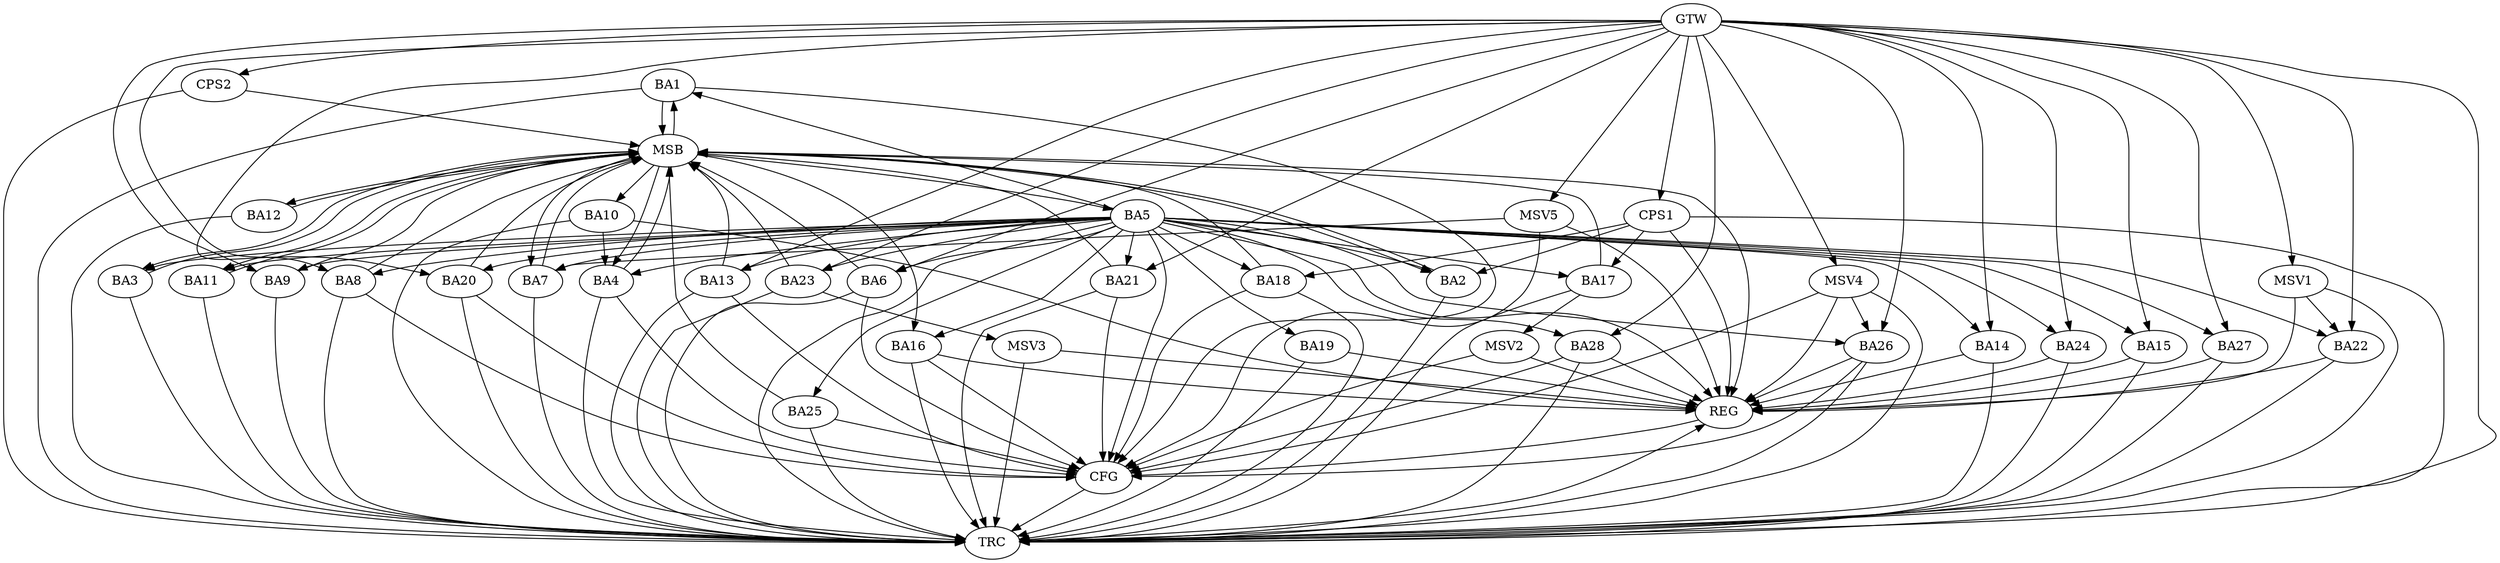 strict digraph G {
  BA1 [ label="BA1" ];
  BA2 [ label="BA2" ];
  BA3 [ label="BA3" ];
  BA4 [ label="BA4" ];
  BA5 [ label="BA5" ];
  BA6 [ label="BA6" ];
  BA7 [ label="BA7" ];
  BA8 [ label="BA8" ];
  BA9 [ label="BA9" ];
  BA10 [ label="BA10" ];
  BA11 [ label="BA11" ];
  BA12 [ label="BA12" ];
  BA13 [ label="BA13" ];
  BA14 [ label="BA14" ];
  BA15 [ label="BA15" ];
  BA16 [ label="BA16" ];
  BA17 [ label="BA17" ];
  BA18 [ label="BA18" ];
  BA19 [ label="BA19" ];
  BA20 [ label="BA20" ];
  BA21 [ label="BA21" ];
  BA22 [ label="BA22" ];
  BA23 [ label="BA23" ];
  BA24 [ label="BA24" ];
  BA25 [ label="BA25" ];
  BA26 [ label="BA26" ];
  BA27 [ label="BA27" ];
  BA28 [ label="BA28" ];
  CPS1 [ label="CPS1" ];
  CPS2 [ label="CPS2" ];
  GTW [ label="GTW" ];
  REG [ label="REG" ];
  MSB [ label="MSB" ];
  CFG [ label="CFG" ];
  TRC [ label="TRC" ];
  MSV1 [ label="MSV1" ];
  MSV2 [ label="MSV2" ];
  MSV3 [ label="MSV3" ];
  MSV4 [ label="MSV4" ];
  MSV5 [ label="MSV5" ];
  BA5 -> BA4;
  BA10 -> BA4;
  CPS1 -> BA2;
  CPS1 -> BA18;
  CPS1 -> BA17;
  GTW -> BA6;
  GTW -> BA8;
  GTW -> BA9;
  GTW -> BA13;
  GTW -> BA14;
  GTW -> BA15;
  GTW -> BA20;
  GTW -> BA21;
  GTW -> BA22;
  GTW -> BA23;
  GTW -> BA24;
  GTW -> BA26;
  GTW -> BA27;
  GTW -> BA28;
  GTW -> CPS1;
  GTW -> CPS2;
  BA5 -> REG;
  BA10 -> REG;
  BA14 -> REG;
  BA15 -> REG;
  BA16 -> REG;
  BA19 -> REG;
  BA22 -> REG;
  BA24 -> REG;
  BA26 -> REG;
  BA27 -> REG;
  BA28 -> REG;
  CPS1 -> REG;
  BA1 -> MSB;
  MSB -> BA2;
  MSB -> REG;
  BA2 -> MSB;
  MSB -> BA1;
  BA3 -> MSB;
  BA4 -> MSB;
  MSB -> BA3;
  BA6 -> MSB;
  BA7 -> MSB;
  MSB -> BA4;
  BA8 -> MSB;
  BA9 -> MSB;
  MSB -> BA5;
  BA11 -> MSB;
  BA12 -> MSB;
  MSB -> BA10;
  BA13 -> MSB;
  MSB -> BA12;
  BA17 -> MSB;
  BA18 -> MSB;
  BA20 -> MSB;
  MSB -> BA7;
  BA21 -> MSB;
  BA23 -> MSB;
  BA25 -> MSB;
  CPS2 -> MSB;
  MSB -> BA11;
  MSB -> BA16;
  BA6 -> CFG;
  BA5 -> CFG;
  BA20 -> CFG;
  BA1 -> CFG;
  BA13 -> CFG;
  BA28 -> CFG;
  BA4 -> CFG;
  BA16 -> CFG;
  BA21 -> CFG;
  BA8 -> CFG;
  BA26 -> CFG;
  BA25 -> CFG;
  BA18 -> CFG;
  REG -> CFG;
  BA1 -> TRC;
  BA2 -> TRC;
  BA3 -> TRC;
  BA4 -> TRC;
  BA5 -> TRC;
  BA6 -> TRC;
  BA7 -> TRC;
  BA8 -> TRC;
  BA9 -> TRC;
  BA10 -> TRC;
  BA11 -> TRC;
  BA12 -> TRC;
  BA13 -> TRC;
  BA14 -> TRC;
  BA15 -> TRC;
  BA16 -> TRC;
  BA17 -> TRC;
  BA18 -> TRC;
  BA19 -> TRC;
  BA20 -> TRC;
  BA21 -> TRC;
  BA22 -> TRC;
  BA23 -> TRC;
  BA24 -> TRC;
  BA25 -> TRC;
  BA26 -> TRC;
  BA27 -> TRC;
  BA28 -> TRC;
  CPS1 -> TRC;
  CPS2 -> TRC;
  GTW -> TRC;
  CFG -> TRC;
  TRC -> REG;
  BA5 -> BA3;
  BA5 -> BA1;
  BA5 -> BA2;
  BA5 -> BA9;
  BA5 -> BA28;
  BA5 -> BA19;
  BA5 -> BA15;
  BA5 -> BA16;
  BA5 -> BA17;
  BA5 -> BA20;
  BA5 -> BA6;
  BA5 -> BA21;
  BA5 -> BA14;
  BA5 -> BA25;
  BA5 -> BA22;
  BA5 -> BA7;
  BA5 -> BA13;
  BA5 -> BA26;
  BA5 -> BA18;
  BA5 -> BA8;
  BA5 -> BA23;
  BA5 -> BA24;
  BA5 -> BA11;
  BA5 -> BA27;
  MSV1 -> BA22;
  GTW -> MSV1;
  MSV1 -> REG;
  MSV1 -> TRC;
  BA17 -> MSV2;
  MSV2 -> REG;
  MSV2 -> CFG;
  BA23 -> MSV3;
  MSV3 -> REG;
  MSV3 -> TRC;
  MSV4 -> BA26;
  GTW -> MSV4;
  MSV4 -> REG;
  MSV4 -> TRC;
  MSV4 -> CFG;
  MSV5 -> BA7;
  GTW -> MSV5;
  MSV5 -> REG;
  MSV5 -> CFG;
}
